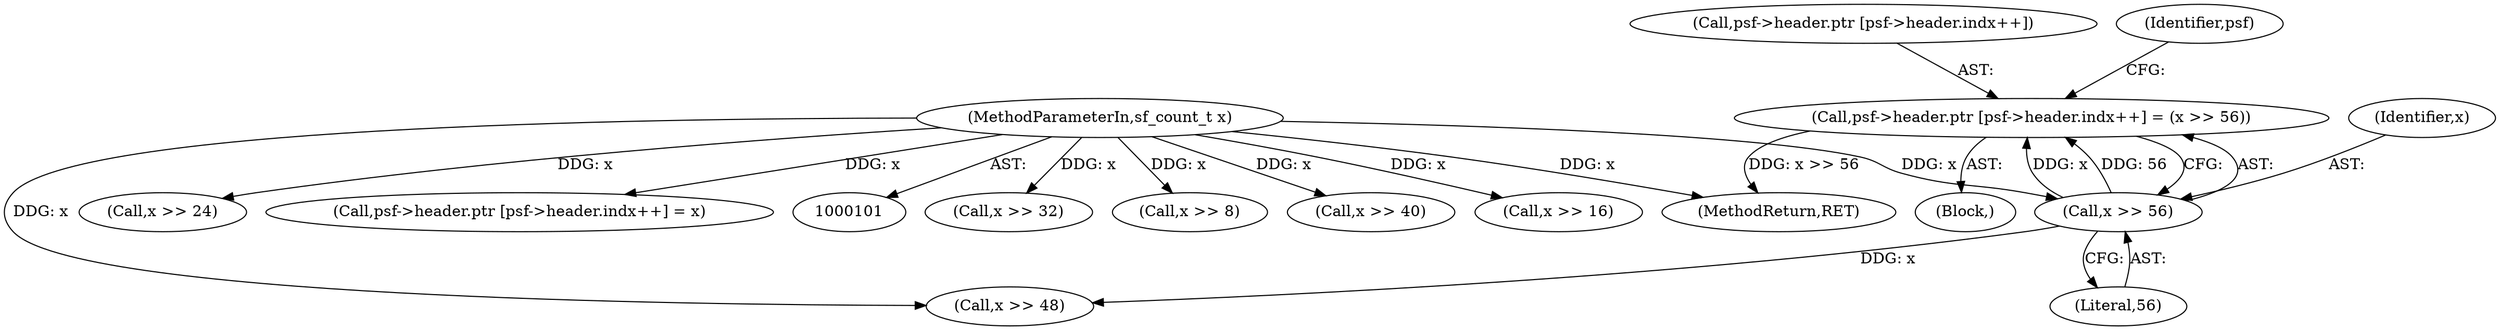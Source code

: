 digraph "0_libsndfile_708e996c87c5fae77b104ccfeb8f6db784c32074_2@array" {
"1000105" [label="(Call,psf->header.ptr [psf->header.indx++] = (x >> 56))"];
"1000118" [label="(Call,x >> 56)"];
"1000103" [label="(MethodParameterIn,sf_count_t x)"];
"1000166" [label="(Call,x >> 32)"];
"1000106" [label="(Call,psf->header.ptr [psf->header.indx++])"];
"1000214" [label="(Call,x >> 8)"];
"1000118" [label="(Call,x >> 56)"];
"1000105" [label="(Call,psf->header.ptr [psf->header.indx++] = (x >> 56))"];
"1000150" [label="(Call,x >> 40)"];
"1000125" [label="(Identifier,psf)"];
"1000104" [label="(Block,)"];
"1000231" [label="(MethodReturn,RET)"];
"1000134" [label="(Call,x >> 48)"];
"1000198" [label="(Call,x >> 16)"];
"1000120" [label="(Literal,56)"];
"1000182" [label="(Call,x >> 24)"];
"1000217" [label="(Call,psf->header.ptr [psf->header.indx++] = x)"];
"1000119" [label="(Identifier,x)"];
"1000103" [label="(MethodParameterIn,sf_count_t x)"];
"1000105" -> "1000104"  [label="AST: "];
"1000105" -> "1000118"  [label="CFG: "];
"1000106" -> "1000105"  [label="AST: "];
"1000118" -> "1000105"  [label="AST: "];
"1000125" -> "1000105"  [label="CFG: "];
"1000105" -> "1000231"  [label="DDG: x >> 56"];
"1000118" -> "1000105"  [label="DDG: x"];
"1000118" -> "1000105"  [label="DDG: 56"];
"1000118" -> "1000120"  [label="CFG: "];
"1000119" -> "1000118"  [label="AST: "];
"1000120" -> "1000118"  [label="AST: "];
"1000103" -> "1000118"  [label="DDG: x"];
"1000118" -> "1000134"  [label="DDG: x"];
"1000103" -> "1000101"  [label="AST: "];
"1000103" -> "1000231"  [label="DDG: x"];
"1000103" -> "1000134"  [label="DDG: x"];
"1000103" -> "1000150"  [label="DDG: x"];
"1000103" -> "1000166"  [label="DDG: x"];
"1000103" -> "1000182"  [label="DDG: x"];
"1000103" -> "1000198"  [label="DDG: x"];
"1000103" -> "1000214"  [label="DDG: x"];
"1000103" -> "1000217"  [label="DDG: x"];
}
